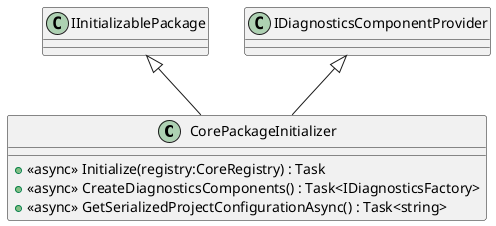 @startuml
class CorePackageInitializer {
    + <<async>> Initialize(registry:CoreRegistry) : Task
    + <<async>> CreateDiagnosticsComponents() : Task<IDiagnosticsFactory>
    + <<async>> GetSerializedProjectConfigurationAsync() : Task<string>
}
IInitializablePackage <|-- CorePackageInitializer
IDiagnosticsComponentProvider <|-- CorePackageInitializer
@enduml
